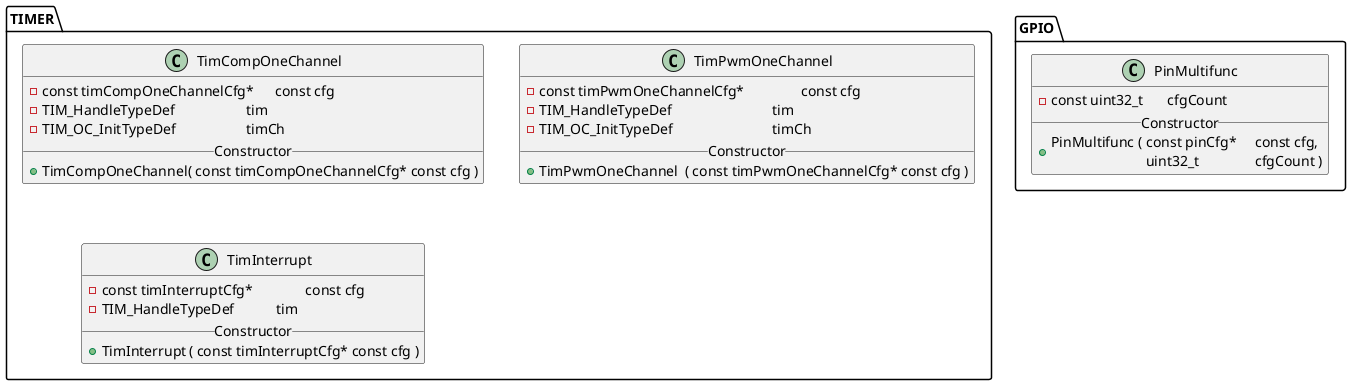 @startuml



package TIMER {
	
class TimCompOneChannel {
	{field}-	const timCompOneChannelCfg*	const cfg
	{field}-	TIM_HandleTypeDef			tim
	{field}-	TIM_OC_InitTypeDef			timCh
	__Constructor__
	{method}+	TimCompOneChannel	( const timCompOneChannelCfg* const cfg )
}

class TimPwmOneChannel {
	{field}-	const timPwmOneChannelCfg*		const cfg
	{field}-	TIM_HandleTypeDef				tim
	{field}-	TIM_OC_InitTypeDef				timCh
	__Constructor__
	{method}+	TimPwmOneChannel	( const timPwmOneChannelCfg* const cfg )
}

class TimInterrupt {
	{field}-	const timInterruptCfg*		const cfg
	{field}-	TIM_HandleTypeDef		tim
	__Constructor__
	{method}+	TimInterrupt	( const timInterruptCfg* const cfg )
}

}

package GPIO {

class PinMultifunc {
	{field}-	const uint32_t	cfgCount
	__Constructor__
	{method}+	PinMultifunc	( const pinCfg*	const cfg,\n\t\t\t  uint32_t		cfgCount )
}

}

@enduml
